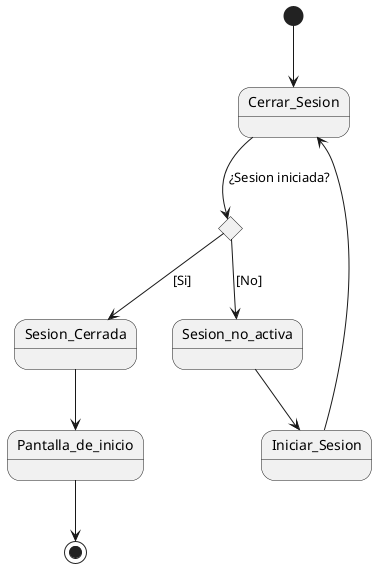 @startuml CU#8
[*] --> Cerrar_Sesion
state a <<choice>>

Cerrar_Sesion--> a:¿Sesion iniciada?
a-->Sesion_Cerrada: [Si]
a-->Sesion_no_activa: [No]
Sesion_Cerrada--> Pantalla_de_inicio
Sesion_no_activa--> Iniciar_Sesion
Iniciar_Sesion--> Cerrar_Sesion

Pantalla_de_inicio --> [*]
@enduml